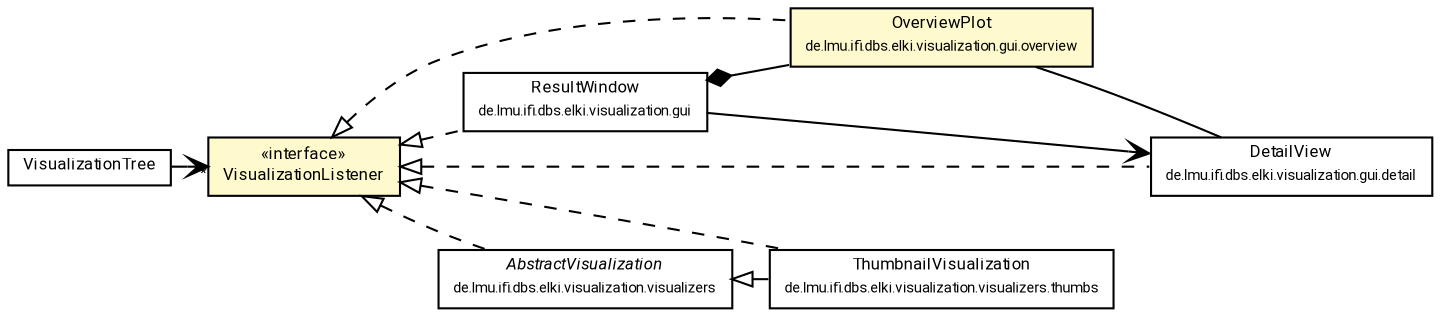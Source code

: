 #!/usr/local/bin/dot
#
# Class diagram 
# Generated by UMLGraph version R5_7_2-60-g0e99a6 (http://www.spinellis.gr/umlgraph/)
#

digraph G {
	graph [fontnames="svg"]
	edge [fontname="Roboto",fontsize=7,labelfontname="Roboto",labelfontsize=7,color="black"];
	node [fontname="Roboto",fontcolor="black",fontsize=8,shape=plaintext,margin=0,width=0,height=0];
	nodesep=0.15;
	ranksep=0.25;
	rankdir=LR;
	// de.lmu.ifi.dbs.elki.visualization.VisualizationListener
	c10697634 [label=<<table title="de.lmu.ifi.dbs.elki.visualization.VisualizationListener" border="0" cellborder="1" cellspacing="0" cellpadding="2" bgcolor="lemonChiffon" href="VisualizationListener.html" target="_parent">
		<tr><td><table border="0" cellspacing="0" cellpadding="1">
		<tr><td align="center" balign="center"> &#171;interface&#187; </td></tr>
		<tr><td align="center" balign="center"> <font face="Roboto">VisualizationListener</font> </td></tr>
		</table></td></tr>
		</table>>, URL="VisualizationListener.html"];
	// de.lmu.ifi.dbs.elki.visualization.VisualizationTree
	c10697657 [label=<<table title="de.lmu.ifi.dbs.elki.visualization.VisualizationTree" border="0" cellborder="1" cellspacing="0" cellpadding="2" href="VisualizationTree.html" target="_parent">
		<tr><td><table border="0" cellspacing="0" cellpadding="1">
		<tr><td align="center" balign="center"> <font face="Roboto">VisualizationTree</font> </td></tr>
		</table></td></tr>
		</table>>, URL="VisualizationTree.html"];
	// de.lmu.ifi.dbs.elki.visualization.gui.ResultWindow
	c10697703 [label=<<table title="de.lmu.ifi.dbs.elki.visualization.gui.ResultWindow" border="0" cellborder="1" cellspacing="0" cellpadding="2" href="gui/ResultWindow.html" target="_parent">
		<tr><td><table border="0" cellspacing="0" cellpadding="1">
		<tr><td align="center" balign="center"> <font face="Roboto">ResultWindow</font> </td></tr>
		<tr><td align="center" balign="center"> <font face="Roboto" point-size="7.0">de.lmu.ifi.dbs.elki.visualization.gui</font> </td></tr>
		</table></td></tr>
		</table>>, URL="gui/ResultWindow.html"];
	// de.lmu.ifi.dbs.elki.visualization.gui.overview.OverviewPlot
	c10697706 [label=<<table title="de.lmu.ifi.dbs.elki.visualization.gui.overview.OverviewPlot" border="0" cellborder="1" cellspacing="0" cellpadding="2" bgcolor="LemonChiffon" href="gui/overview/OverviewPlot.html" target="_parent">
		<tr><td><table border="0" cellspacing="0" cellpadding="1">
		<tr><td align="center" balign="center"> <font face="Roboto">OverviewPlot</font> </td></tr>
		<tr><td align="center" balign="center"> <font face="Roboto" point-size="7.0">de.lmu.ifi.dbs.elki.visualization.gui.overview</font> </td></tr>
		</table></td></tr>
		</table>>, URL="gui/overview/OverviewPlot.html"];
	// de.lmu.ifi.dbs.elki.visualization.gui.detail.DetailView
	c10697712 [label=<<table title="de.lmu.ifi.dbs.elki.visualization.gui.detail.DetailView" border="0" cellborder="1" cellspacing="0" cellpadding="2" href="gui/detail/DetailView.html" target="_parent">
		<tr><td><table border="0" cellspacing="0" cellpadding="1">
		<tr><td align="center" balign="center"> <font face="Roboto">DetailView</font> </td></tr>
		<tr><td align="center" balign="center"> <font face="Roboto" point-size="7.0">de.lmu.ifi.dbs.elki.visualization.gui.detail</font> </td></tr>
		</table></td></tr>
		</table>>, URL="gui/detail/DetailView.html"];
	// de.lmu.ifi.dbs.elki.visualization.visualizers.thumbs.ThumbnailVisualization
	c10697858 [label=<<table title="de.lmu.ifi.dbs.elki.visualization.visualizers.thumbs.ThumbnailVisualization" border="0" cellborder="1" cellspacing="0" cellpadding="2" href="visualizers/thumbs/ThumbnailVisualization.html" target="_parent">
		<tr><td><table border="0" cellspacing="0" cellpadding="1">
		<tr><td align="center" balign="center"> <font face="Roboto">ThumbnailVisualization</font> </td></tr>
		<tr><td align="center" balign="center"> <font face="Roboto" point-size="7.0">de.lmu.ifi.dbs.elki.visualization.visualizers.thumbs</font> </td></tr>
		</table></td></tr>
		</table>>, URL="visualizers/thumbs/ThumbnailVisualization.html"];
	// de.lmu.ifi.dbs.elki.visualization.visualizers.AbstractVisualization
	c10697864 [label=<<table title="de.lmu.ifi.dbs.elki.visualization.visualizers.AbstractVisualization" border="0" cellborder="1" cellspacing="0" cellpadding="2" href="visualizers/AbstractVisualization.html" target="_parent">
		<tr><td><table border="0" cellspacing="0" cellpadding="1">
		<tr><td align="center" balign="center"> <font face="Roboto"><i>AbstractVisualization</i></font> </td></tr>
		<tr><td align="center" balign="center"> <font face="Roboto" point-size="7.0">de.lmu.ifi.dbs.elki.visualization.visualizers</font> </td></tr>
		</table></td></tr>
		</table>>, URL="visualizers/AbstractVisualization.html"];
	// de.lmu.ifi.dbs.elki.visualization.gui.ResultWindow implements de.lmu.ifi.dbs.elki.visualization.VisualizationListener
	c10697634 -> c10697703 [arrowtail=empty,style=dashed,dir=back,weight=9];
	// de.lmu.ifi.dbs.elki.visualization.gui.ResultWindow composed de.lmu.ifi.dbs.elki.visualization.gui.overview.OverviewPlot
	c10697703 -> c10697706 [arrowhead=none,arrowtail=diamond,dir=back,weight=6];
	// de.lmu.ifi.dbs.elki.visualization.gui.ResultWindow navassoc de.lmu.ifi.dbs.elki.visualization.gui.detail.DetailView
	c10697703 -> c10697712 [arrowhead=open,weight=1];
	// de.lmu.ifi.dbs.elki.visualization.gui.overview.OverviewPlot implements de.lmu.ifi.dbs.elki.visualization.VisualizationListener
	c10697634 -> c10697706 [arrowtail=empty,style=dashed,dir=back,weight=9];
	// de.lmu.ifi.dbs.elki.visualization.gui.overview.OverviewPlot assoc de.lmu.ifi.dbs.elki.visualization.gui.detail.DetailView
	c10697706 -> c10697712 [arrowhead=none,weight=2];
	// de.lmu.ifi.dbs.elki.visualization.gui.detail.DetailView implements de.lmu.ifi.dbs.elki.visualization.VisualizationListener
	c10697634 -> c10697712 [arrowtail=empty,style=dashed,dir=back,weight=9];
	// de.lmu.ifi.dbs.elki.visualization.visualizers.thumbs.ThumbnailVisualization extends de.lmu.ifi.dbs.elki.visualization.visualizers.AbstractVisualization
	c10697864 -> c10697858 [arrowtail=empty,dir=back,weight=10];
	// de.lmu.ifi.dbs.elki.visualization.visualizers.thumbs.ThumbnailVisualization implements de.lmu.ifi.dbs.elki.visualization.VisualizationListener
	c10697634 -> c10697858 [arrowtail=empty,style=dashed,dir=back,weight=9];
	// de.lmu.ifi.dbs.elki.visualization.visualizers.AbstractVisualization implements de.lmu.ifi.dbs.elki.visualization.VisualizationListener
	c10697634 -> c10697864 [arrowtail=empty,style=dashed,dir=back,weight=9];
	// de.lmu.ifi.dbs.elki.visualization.VisualizationTree navassoc de.lmu.ifi.dbs.elki.visualization.VisualizationListener
	c10697657 -> c10697634 [arrowhead=open,weight=1,headlabel="*"];
}

